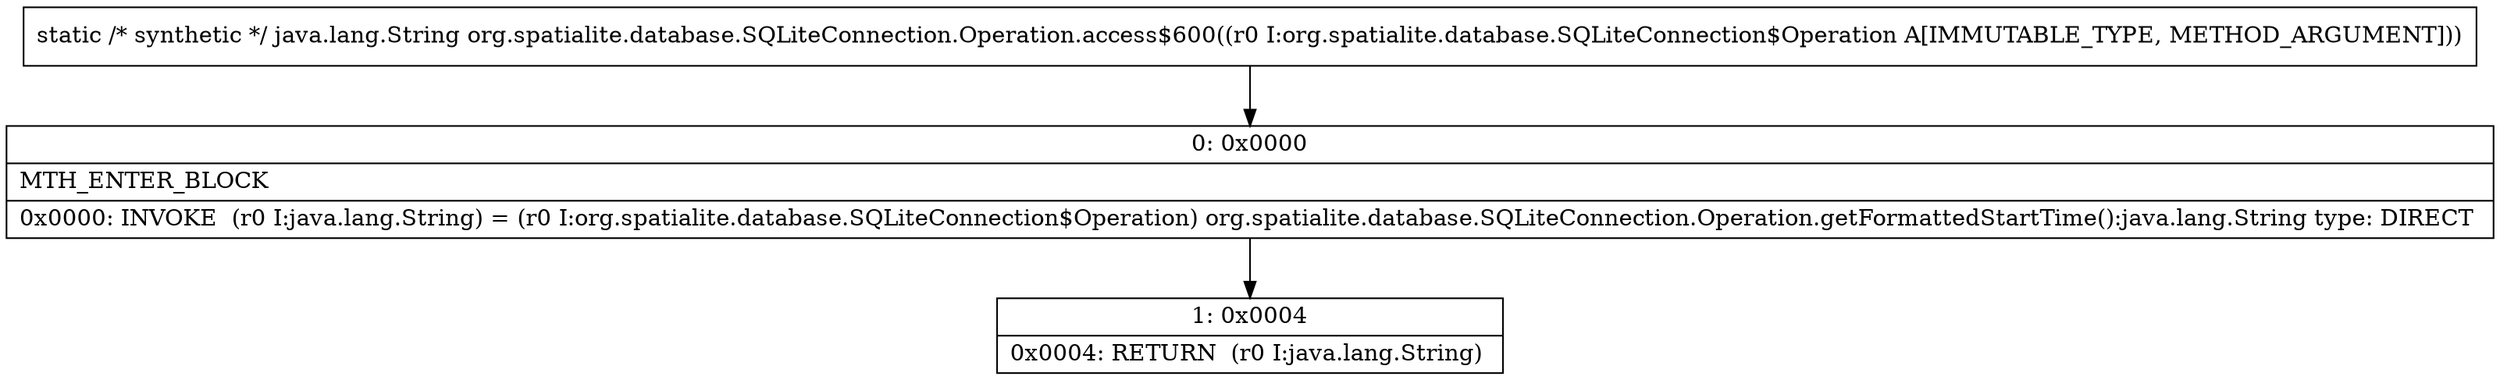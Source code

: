 digraph "CFG fororg.spatialite.database.SQLiteConnection.Operation.access$600(Lorg\/spatialite\/database\/SQLiteConnection$Operation;)Ljava\/lang\/String;" {
Node_0 [shape=record,label="{0\:\ 0x0000|MTH_ENTER_BLOCK\l|0x0000: INVOKE  (r0 I:java.lang.String) = (r0 I:org.spatialite.database.SQLiteConnection$Operation) org.spatialite.database.SQLiteConnection.Operation.getFormattedStartTime():java.lang.String type: DIRECT \l}"];
Node_1 [shape=record,label="{1\:\ 0x0004|0x0004: RETURN  (r0 I:java.lang.String) \l}"];
MethodNode[shape=record,label="{static \/* synthetic *\/ java.lang.String org.spatialite.database.SQLiteConnection.Operation.access$600((r0 I:org.spatialite.database.SQLiteConnection$Operation A[IMMUTABLE_TYPE, METHOD_ARGUMENT])) }"];
MethodNode -> Node_0;
Node_0 -> Node_1;
}

